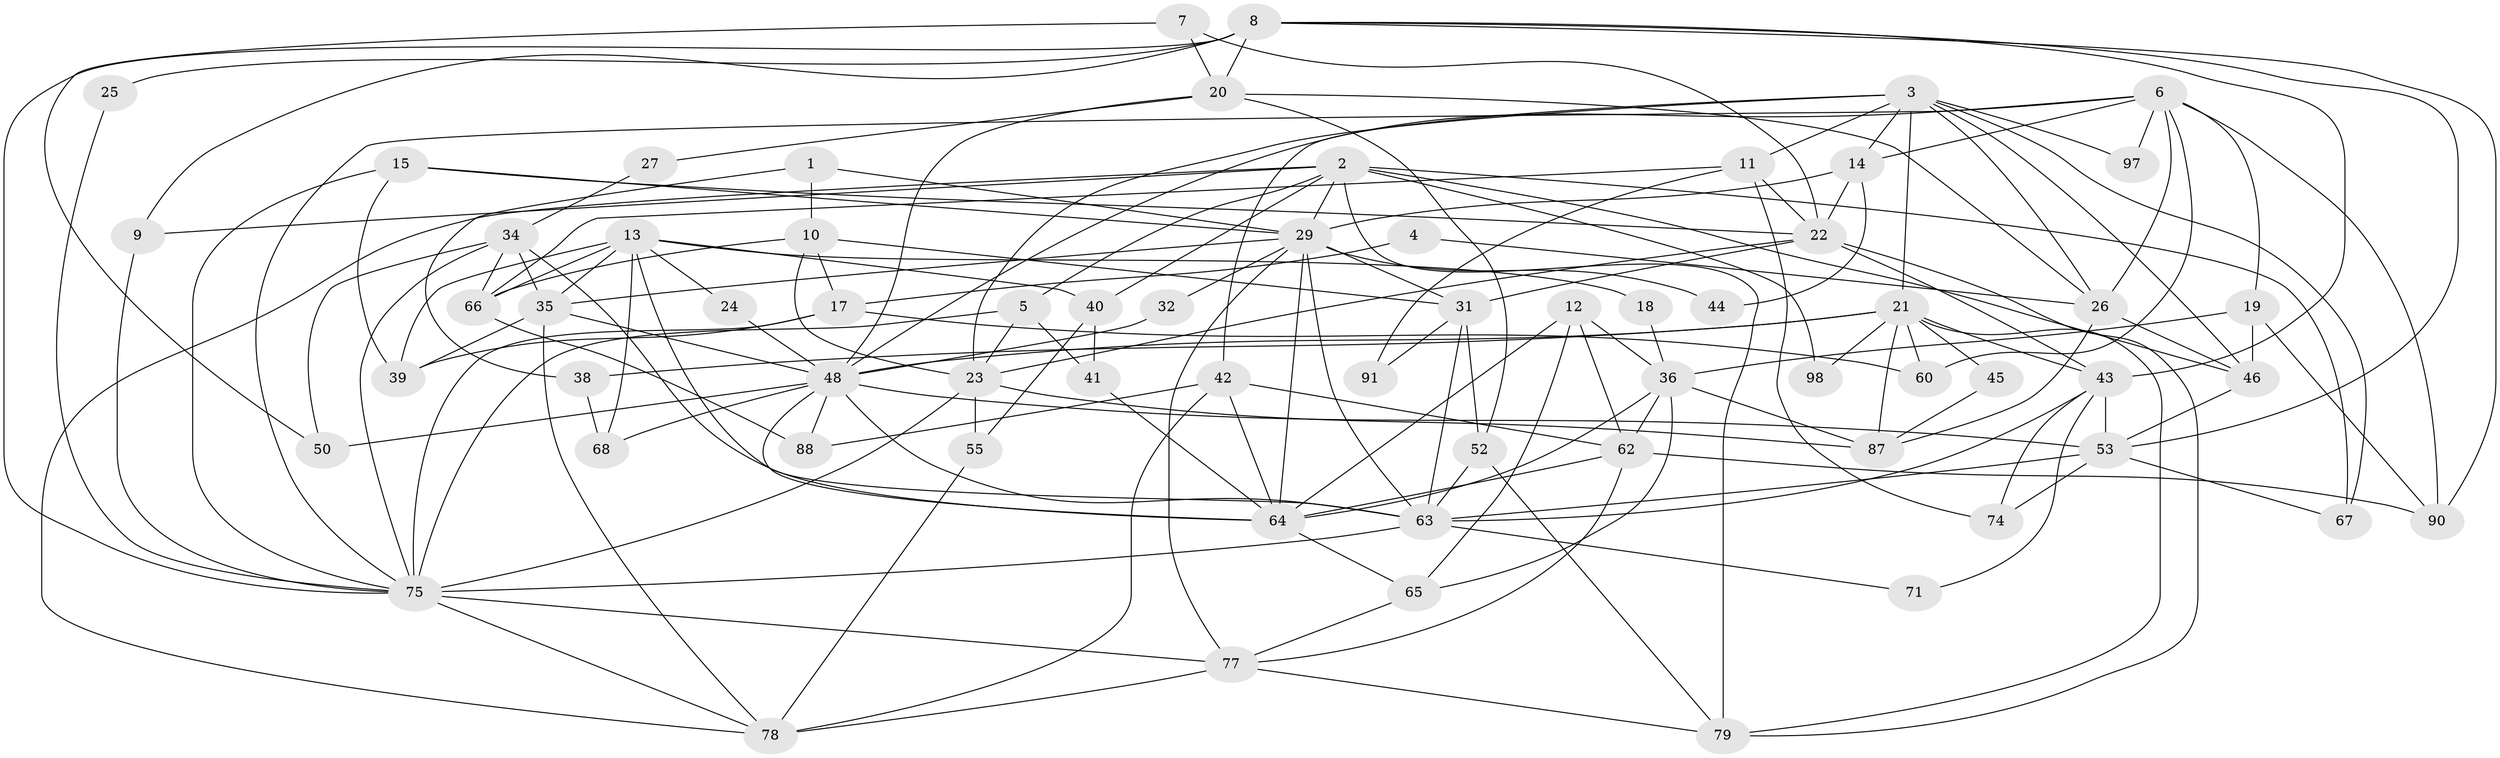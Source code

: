 // original degree distribution, {3: 0.23, 5: 0.14, 4: 0.29, 2: 0.18, 6: 0.1, 7: 0.04, 11: 0.01, 10: 0.01}
// Generated by graph-tools (version 1.1) at 2025/38/02/21/25 10:38:59]
// undirected, 66 vertices, 164 edges
graph export_dot {
graph [start="1"]
  node [color=gray90,style=filled];
  1;
  2 [super="+58"];
  3 [super="+30"];
  4;
  5 [super="+89"];
  6 [super="+73"];
  7;
  8 [super="+70"];
  9;
  10;
  11 [super="+37"];
  12;
  13 [super="+16"];
  14 [super="+59"];
  15;
  17 [super="+47"];
  18;
  19 [super="+85"];
  20 [super="+72"];
  21 [super="+33"];
  22 [super="+61"];
  23 [super="+28"];
  24;
  25;
  26 [super="+83"];
  27;
  29 [super="+100"];
  31 [super="+81"];
  32;
  34 [super="+80"];
  35 [super="+86"];
  36 [super="+92"];
  38;
  39;
  40;
  41 [super="+76"];
  42 [super="+54"];
  43 [super="+51"];
  44;
  45;
  46 [super="+57"];
  48 [super="+49"];
  50;
  52 [super="+99"];
  53 [super="+56"];
  55;
  60;
  62 [super="+93"];
  63 [super="+96"];
  64 [super="+84"];
  65 [super="+82"];
  66 [super="+69"];
  67;
  68;
  71;
  74;
  75 [super="+95"];
  77 [super="+94"];
  78;
  79;
  87;
  88;
  90;
  91;
  97;
  98;
  1 -- 10;
  1 -- 38;
  1 -- 29;
  2 -- 79;
  2 -- 40;
  2 -- 67;
  2 -- 29;
  2 -- 98;
  2 -- 5;
  2 -- 78;
  2 -- 9;
  2 -- 46;
  3 -- 21;
  3 -- 14;
  3 -- 97;
  3 -- 67;
  3 -- 23;
  3 -- 42;
  3 -- 11;
  3 -- 46;
  3 -- 26;
  4 -- 17;
  4 -- 26;
  5 -- 75;
  5 -- 41;
  5 -- 23;
  6 -- 90;
  6 -- 19;
  6 -- 26;
  6 -- 60;
  6 -- 97;
  6 -- 14;
  6 -- 48;
  6 -- 75;
  7 -- 50;
  7 -- 20;
  7 -- 22;
  8 -- 9;
  8 -- 25;
  8 -- 53;
  8 -- 90;
  8 -- 20;
  8 -- 43;
  8 -- 75;
  9 -- 75;
  10 -- 31;
  10 -- 66;
  10 -- 23;
  10 -- 17;
  11 -- 91;
  11 -- 74;
  11 -- 66;
  11 -- 22;
  12 -- 36;
  12 -- 62;
  12 -- 65;
  12 -- 64;
  13 -- 63;
  13 -- 40;
  13 -- 18;
  13 -- 35;
  13 -- 66;
  13 -- 24;
  13 -- 68;
  13 -- 39;
  14 -- 29;
  14 -- 44;
  14 -- 22 [weight=2];
  15 -- 75;
  15 -- 39;
  15 -- 22;
  15 -- 29;
  17 -- 60;
  17 -- 39;
  17 -- 75;
  18 -- 36;
  19 -- 36;
  19 -- 46;
  19 -- 90;
  20 -- 27;
  20 -- 48;
  20 -- 52;
  20 -- 26;
  21 -- 87;
  21 -- 38;
  21 -- 60;
  21 -- 98;
  21 -- 45;
  21 -- 79;
  21 -- 48;
  21 -- 43;
  22 -- 31;
  22 -- 43;
  22 -- 23;
  22 -- 79;
  23 -- 55;
  23 -- 87;
  23 -- 75;
  24 -- 48;
  25 -- 75;
  26 -- 87 [weight=2];
  26 -- 46;
  27 -- 34;
  29 -- 32;
  29 -- 35;
  29 -- 44;
  29 -- 63;
  29 -- 64;
  29 -- 77;
  29 -- 31;
  31 -- 63;
  31 -- 52;
  31 -- 91;
  32 -- 48;
  34 -- 64;
  34 -- 50;
  34 -- 75;
  34 -- 35;
  34 -- 66;
  35 -- 39;
  35 -- 48;
  35 -- 78;
  36 -- 87;
  36 -- 62;
  36 -- 65;
  36 -- 64;
  38 -- 68;
  40 -- 55;
  40 -- 41;
  41 -- 64;
  42 -- 78;
  42 -- 64;
  42 -- 88;
  42 -- 62;
  43 -- 74;
  43 -- 63;
  43 -- 71;
  43 -- 53;
  45 -- 87;
  46 -- 53;
  48 -- 63;
  48 -- 68;
  48 -- 50;
  48 -- 88;
  48 -- 64;
  48 -- 53;
  52 -- 63;
  52 -- 79;
  53 -- 67;
  53 -- 74;
  53 -- 63;
  55 -- 78;
  62 -- 90;
  62 -- 77;
  62 -- 64;
  63 -- 71;
  63 -- 75;
  64 -- 65;
  65 -- 77;
  66 -- 88;
  75 -- 77;
  75 -- 78;
  77 -- 78;
  77 -- 79;
}
